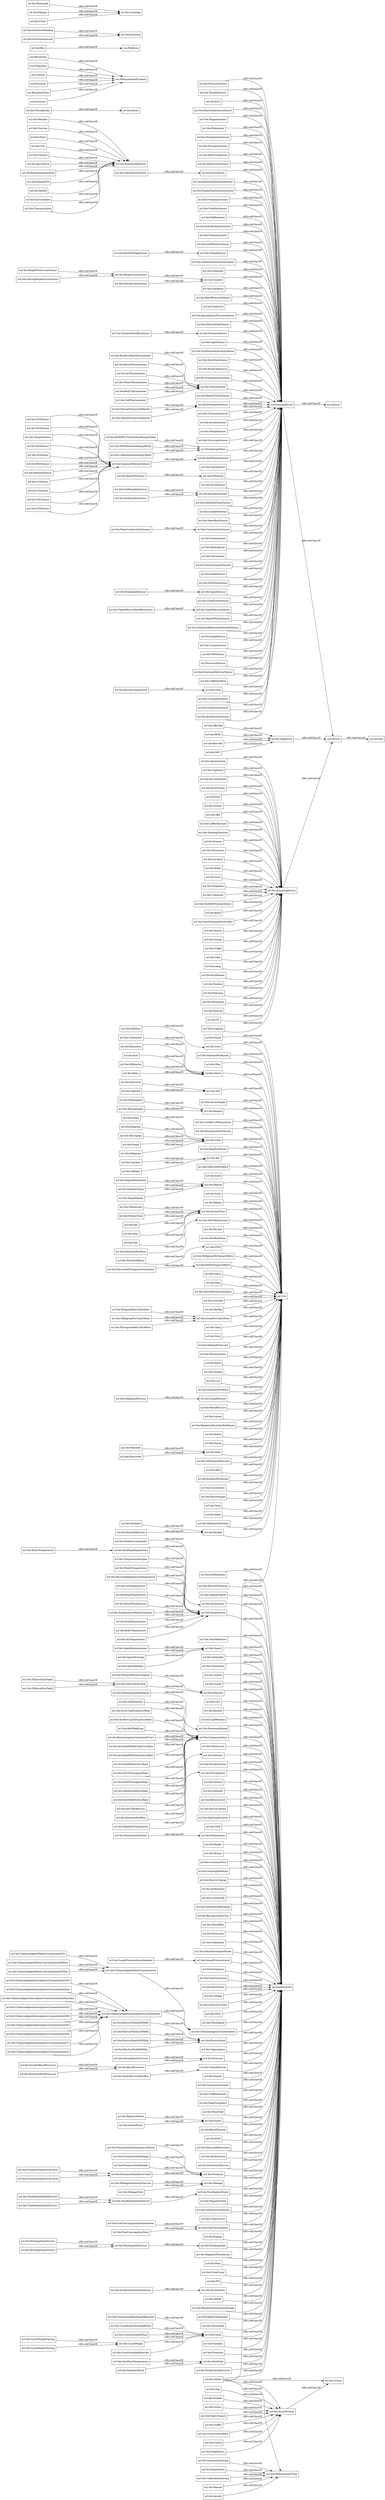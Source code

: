 digraph ar2dtool_diagram { 
rankdir=LR;
size="1000"
node [shape = rectangle, color="black"]; "m3-lite:Dimensionless" "m3-lite:DeltaDewPoint" "m3-lite:Manual" "m3-lite:KilogramPerCubicMetre" "m3-lite:Hertz" "m3-lite:LocationQK" "m3-lite:SunPositionElevation" "m3-lite:PressureSensor" "m3-lite:RecognizedActivity" "m3-lite:Candela" "m3-lite:ThrottleSensor" "m3-lite:DegreeFahrenheit" "m3-lite:Lux" "m3-lite:HeartBeat" "m3-lite:SiemensPerMetre" "m3-lite:IEEE802154InterfaceEnergyMeter" "m3-lite:Potassium" "m3-lite:ECG" "m3-lite:AlarmSystem" "m3-lite:Cupboard" "m3-lite:QRCode" "m3-lite:ChemicalAgentAtmosphericConcentrationNO" "m3-lite:Weather" "m3-lite:SkinConductanceSensor" "m3-lite:FillLevelGasTank2" "m3-lite:Millisecond" "m3-lite:Calibration" "m3-lite:GramPerLitre" "m3-lite:DewPointTemperature" "m3-lite:VehicleOverspeedState" "m3-lite:CountAvailableTaxis" "m3-lite:ChemicalAgentAtmosphericConcentrationNO2" "m3-lite:SoundPressureLevel" "m3-lite:Microvolt" "m3-lite:AirConditioner" "iot-lite:VirtualEntity" "m3-lite:Magnetometer" "m3-lite:Frequency" "m3-lite:VoiceCommand" "ssn:Resolution" "m3-lite:DoorStatus" "m3-lite:PeopleCountSensor" "m3-lite:Voltage" "m3-lite:Pedometer" "m3-lite:FuelConsumptionTotal" "m3-lite:PrecipitationSensor" "m3-lite:Millilitre" "m3-lite:SO2Sensor" "m3-lite:NO2Sensor" "m3-lite:ProximitySensor" "m3-lite:ElectricalSensor" "m3-lite:WaterO2IonSensor" "m3-lite:MmolPerLitre" "m3-lite:ElectricCurrent" "m3-lite:MilligramPerCubicMetre" "m3-lite:SPO2" "m3-lite:FillLevelGasTank1" "m3-lite:DustSensor" "m3-lite:WindSpeed" "m3-lite:Tourism" "m3-lite:Lumen" "m3-lite:RadiationParticleDetector" "m3-lite:PeopleStayDurationSensor" "m3-lite:SystolicBloodPressure" "ssn:SensingDevice" "m3-lite:SnowChains" "m3-lite:WorkingStateDriver1" "m3-lite:ChemicalAgentConcentration" "m3-lite:ElectricField" "m3-lite:FrequencySensor" "m3-lite:CountPeople" "m3-lite:RadiationParticlesPerMinute" "m3-lite:GaseousPollutantSensor" "ssn:Platform" "m3-lite:Capacitance" "m3-lite:Invalid" "m3-lite:OxygenSensor" "m3-lite:VisibilitySensor" "m3-lite:Pressure" "m3-lite:TimeOfArrival" "m3-lite:Kelvin" "m3-lite:Pascal" "m3-lite:H2SSensor" "m3-lite:Salinity" "m3-lite:DecibelA" "m3-lite:SpeedInstantaneous" "m3-lite:MinuteTime" "m3-lite:FallDetector" "m3-lite:Watt" "m3-lite:LuminousIntensity" "m3-lite:SolarRadiationSensor" "m3-lite:TrafficIntensity" "m3-lite:VoltAmpereReactive" "m3-lite:AccS1SigEstabSuccRate" "m3-lite:Fan" "m3-lite:Okta" "m3-lite:HouseholdApplianceTemperature" "m3-lite:RoadOccupancy" "m3-lite:Centibar" "m3-lite:Tonne" "m3-lite:WindChill" "m3-lite:Power" "m3-lite:TimeRelatedStateDriver2" "m3-lite:Animals" "m3-lite:MilligramPerLitre" "m3-lite:PulseOxymeter" "ssn:Sensor" "m3-lite:DirectionHeading" "m3-lite:BloodGlucose" "m3-lite:SoilTemperature" "m3-lite:Milliampere" "m3-lite:NOSensor" "m3-lite:RSSI" "m3-lite:Place" "m3-lite:FillLevelWasteContainer" "m3-lite:WeatherLuminosity" "m3-lite:MileageDistanceToService" "m3-lite:RoadTemperature" "m3-lite:DirectionAzimuth" "m3-lite:KilobitsPerSecond" "m3-lite:Coordinates" "m3-lite:NH3Sensor" "m3-lite:RFID" "m3-lite:ESP" "m3-lite:SoilHumiditySensor" "m3-lite:MinuteAngle" "m3-lite:LeafWetnessSensor" "m3-lite:Drawer" "m3-lite:Tesla" "m3-lite:Kilogram" "m3-lite:VoltageSensor" "m3-lite:ElectricalResistance" "m3-lite:SunPositionDirectionSensor" "m3-lite:PresenceStateEmergencyVehicle" "m3-lite:Barcode" "ssn:Device" "m3-lite:AlcoholLevel" "iot-lite:TagDevice" "m3-lite:Odometer" "m3-lite:MicrowattPerSquareCentimetre" "m3-lite:Counter" "m3-lite:SaltMeter" "m3-lite:BloodPressureSensor" "m3-lite:ABS" "m3-lite:CoffeeMachine" "m3-lite:PeopleFlowCountSensor" "m3-lite:Centimetre" "m3-lite:DirectionOfArrival" "m3-lite:Presence" "m3-lite:MethaneSensor" "m3-lite:Microgram" "ssn:Frequency" "m3-lite:AtmosphericPressure" "m3-lite:StayingPeopleCountSensor" "m3-lite:BoardTemperature" "m3-lite:FuelLevel" "m3-lite:PresenceStateDriverCard1" "m3-lite:Mileage" "m3-lite:AccRrcConnSetupSuccRate" "m3-lite:CountPeopleStaying" "m3-lite:Index" "m3-lite:CountAvailableBicycles" "m3-lite:Sirens" "m3-lite:AtmosphericPressureSensor" "m3-lite:MillimetrePerHour" "qu:QuantityKind" "m3-lite:TimeRelatedState" "m3-lite:SoundSource" "m3-lite:ElectricFieldSensor" "m3-lite:MagneticField" "m3-lite:AirHumiditySensor" "m3-lite:Decibel" "m3-lite:SoilMoistureTension" "m3-lite:ReactivePower" "m3-lite:Milliwatt" "m3-lite:Conductivity" "m3-lite:COSensor" "m3-lite:DistanceSensor" "m3-lite:RetERabDrop" "m3-lite:City" "m3-lite:FuelConsumption" "m3-lite:Energy" "m3-lite:Farad" "m3-lite:Litre" "m3-lite:WorkingStateDriver" "m3-lite:WashingMachine" "m3-lite:KilometrePerHour" "m3-lite:PublicTransit" "m3-lite:LightSensor" "m3-lite:SunPositionElevationSensor" "m3-lite:DegreeCelsius" "m3-lite:DoorStateSensor" "m3-lite:WindChillSensor" "m3-lite:FuelConsumptionInstantaneous" "m3-lite:WindDirectionSensor" "m3-lite:Thermometer" "m3-lite:ResAverageLicConnectedUsers" "m3-lite:TimeRelatedStateDriver" "m3-lite:TemperatureWasteContainer" "m3-lite:AutomaticSensing" "m3-lite:Freezer" "m3-lite:WaterNO3IonSensor" "m3-lite:VehiclesPerMinute" "m3-lite:PresenceDetector" "m3-lite:WorkingState" "m3-lite:MagneticFluxDensity" "m3-lite:Mass" "m3-lite:CloudCover" "m3-lite:ChemicalAgentAtmosphericConcentrationCO" "m3-lite:Day" "m3-lite:Ohm" "m3-lite:Microampere" "m3-lite:Kilometre" "m3-lite:RoadSurfaceThermometer" "m3-lite:PH" "m3-lite:AccInitialERabEstabSuccRate" "m3-lite:Microwave" "ssn:Latency" "m3-lite:MicrogramPerCubicMetre" "m3-lite:WaterConductivitySensor" "m3-lite:UltrasonicSensor" "m3-lite:Accelerometer" "m3-lite:Metre" "m3-lite:WeightSensor" "m3-lite:Volt" "m3-lite:SecondAngle" "m3-lite:Traffic" "m3-lite:BoardThermometer" "m3-lite:Acceleration" "m3-lite:ChemicalAgentWaterConcentrationNO3Ion" "m3-lite:Ampere" "m3-lite:Millivolt" "m3-lite:AccInitialERabSetupSuccRate" "m3-lite:RoomTemperature" "m3-lite:GyroscopeSensor" "ssn:MeasurementProperty" "m3-lite:HDOP" "m3-lite:PeopleStayDurationAverage" "m3-lite:Emotion" "iot-lite:ActuatingDevice" "m3-lite:DecibelMilliwatt" "m3-lite:RelativeHumidity" "m3-lite:FoodTemperature" "m3-lite:Timestamp" "m3-lite:LitrePer100Kilometres" "m3-lite:RevolutionsPerMinute" "m3-lite:Count" "m3-lite:EnergyMeter" "m3-lite:AirPollutantSensor" "m3-lite:Visibility" "m3-lite:Proximity" "m3-lite:GasDetector" "m3-lite:Gram" "m3-lite:BeatPerMinute" "m3-lite:ActivePower" "m3-lite:Microwatt" "m3-lite:MileageTotal" "m3-lite:Bar" "m3-lite:SpeedAverage" "m3-lite:TimeRelatedStateDriver1" "m3-lite:PHSensor" "m3-lite:HumanPresenceDetector" "m3-lite:MillivoltPerMetre" "m3-lite:TouchSensor" "m3-lite:AirThermometer" "m3-lite:EAQI" "m3-lite:Agriculture" "m3-lite:Lavatory" "m3-lite:HumiditySensor" "m3-lite:DewPoint" "m3-lite:Degree" "m3-lite:MobHoExecSuccRate" "m3-lite:ChemicalAgentAtmosphericConcentrationO3" "m3-lite:Inch" "m3-lite:VehiclePresenceDetector" "m3-lite:Scale" "m3-lite:Radian" "m3-lite:SunPositionDirection" "m3-lite:SoilHumidity" "ssn:System" "m3-lite:ElectricPotential" "m3-lite:AngularSpeed" "m3-lite:BloodPressure" "m3-lite:O3Sensor" "m3-lite:Illuminance" "m3-lite:DeltaDewPointSensor" "m3-lite:DistanceNextBusSensor" "m3-lite:Temperature" "m3-lite:IntUlThroughputKbps" "m3-lite:Hour" "m3-lite:BuildingAutomation" "m3-lite:SolarRadiation" "m3-lite:ChemicalAgentAtmosphericConcentrationVOC" "m3-lite:Bus" "m3-lite:BodyTemperature" "m3-lite:Speed" "m3-lite:MotionStateVehicle" "m3-lite:TimeOfArrivalNextBus" "m3-lite:SecondTime" "m3-lite:ElectricField900Mhz" "m3-lite:AirQuality" "m3-lite:Cholesterol" "m3-lite:CountStatellitesSignalReceived" "m3-lite:WorkingStateDriver2" "m3-lite:PartsPerBillion" "m3-lite:OpticalDustSensor" "m3-lite:Boiler" "m3-lite:CountEmptyDockingPoints" "m3-lite:MetrePerSecond" "m3-lite:AirTemperature" "m3-lite:SmokeDetector" "m3-lite:DistanceNextBus" "m3-lite:Year" "m3-lite:PresenceStateParking" "m3-lite:Pound" "m3-lite:NFC" "m3-lite:ChemicalAgentAtmosphericConcentrationDust" "ssn:Precision" "m3-lite:DiastolicBloodPressure" "m3-lite:EnergyDOI" "m3-lite:Sodium" "m3-lite:Door" "m3-lite:ChemicalAgentAtmosphericConcentrationAirParticles" "m3-lite:Sound" "m3-lite:BuildingTemperature" "m3-lite:FillLevel" "m3-lite:Percent" "m3-lite:Milligram" "m3-lite:ChemicalAgentAtmosphericConcentration" "m3-lite:CO2" "m3-lite:ChemicalAgentWaterConcentrationO2" "m3-lite:ConstructionWork" "m3-lite:Rainfall" "m3-lite:WaterThermometer" "m3-lite:Telephone" "m3-lite:Health" "m3-lite:Millimetre" "m3-lite:KiloWattHour" "m3-lite:LeafWetness" "m3-lite:HeartBeatSensor" "m3-lite:Miles" "m3-lite:Computer" "m3-lite:WiFiInterfaceEnergyMeter" "m3-lite:WeatherPrecipitation" "m3-lite:SpeedMedian" "m3-lite:Millibar" "ssn:ResponseTime" "m3-lite:ConductivitySensor" "m3-lite:SoundPressureLevelAmbient" "m3-lite:RotationalSpeed" "m3-lite:PPM" "m3-lite:Communication" "m3-lite:WaterLevel" "m3-lite:Seismometer" "m3-lite:Distance" "m3-lite:Hydrophone" "m3-lite:DeviceUptimeClock" "m3-lite:IntDlThroughputKbps" "m3-lite:WindDirection" "m3-lite:SeatBeltTensionSensor" "m3-lite:MilligramPerSquareMetre" "m3-lite:ElectricField2400MHz" "m3-lite:Blind" "m3-lite:Precipitation" "m3-lite:VoiceCommandController" "m3-lite:Experiment" "m3-lite:PresenceStatePeople" "m3-lite:WattPerSquareMetre" "m3-lite:Crowd" "m3-lite:Glucometer" "iot-lite:Rectangle" "m3-lite:Environment" "m3-lite:Shower" "m3-lite:CountPeopleMoving" "m3-lite:Curtain" "m3-lite:ChemicalAgentAtmosphericConcentrationSO2" "m3-lite:ElectricField2100MHz" "m3-lite:Calcium" "m3-lite:WaterPHSensor" "m3-lite:VoiceCommandSensor" "m3-lite:DomainOfInterest" "m3-lite:ShakeSensor" "m3-lite:Gauss" "m3-lite:Fridge" "m3-lite:DewPointSensor" "m3-lite:SpeedSensor" "m3-lite:AccelerationInstantaneous" "m3-lite:Item" "m3-lite:DegreeAngle" "m3-lite:CloudCoverSensor" "m3-lite:Humidity" "m3-lite:WindSpeedSensor" "m3-lite:Sink" "m3-lite:MetrePerSecondSquare" "iot-lite:Polygon" "m3-lite:Neighbours" "m3-lite:Coulomb" "m3-lite:MeasurementType" "m3-lite:MobHoPrepSuccRate" "m3-lite:Direction" "m3-lite:TimeOfArrivalSensor" "m3-lite:MobMobilitySuccRate" "m3-lite:VehicleCountSensor" "m3-lite:BatteryLevel" "m3-lite:Lamp" "m3-lite:BodyThermometer" "m3-lite:IntUlPacketLoss" "m3-lite:SoilThermometer" "m3-lite:DishWasher" "m3-lite:PresenceStateDriverCard2" "iot-lite:Coverage" "m3-lite:WaterNH4IonSensor" "m3-lite:DeviceUptime" "m3-lite:ChemicalAgentAtmosphericConcentrationNH3" "m3-lite:SkinConductance" "m3-lite:Window" "m3-lite:TimeOfArrivalNextBusSensor" "m3-lite:OxidationReductionPotentialSensor" "ssn:Accuracy" "m3-lite:ImageSensor" "m3-lite:VOCSensor" "m3-lite:ChemicalAgentWaterConcentration" "m3-lite:CurrentSensor" "m3-lite:FogLamp" "m3-lite:Transportation" "qu:Unit" "m3-lite:SNR" "m3-lite:MotionState" "m3-lite:GPSSensor" "m3-lite:Ventilation" "m3-lite:Weight" "m3-lite:MmHg" "m3-lite:Heating" "m3-lite:IntDlLatency" "m3-lite:Source" "m3-lite:Others" "m3-lite:BoardVoltageSensor" "m3-lite:ChemicalAgentWaterConcentrationNH4Ion" "m3-lite:GramPerCubicMetre" "m3-lite:SoundSensor" "m3-lite:DirectionOfArrivalSensor" "m3-lite:LoRaInterface" "m3-lite:Motion" "m3-lite:Clock" "m3-lite:LuminousFlux" "m3-lite:Step" "m3-lite:IonisingRadiation" "m3-lite:CO2Sensor" "iot-lite:Entity" "m3-lite:ElectricField1800MHz" "m3-lite:Wout" "m3-lite:RotationalSpeedEngine" "m3-lite:TemperatureEngine" "m3-lite:PresenceStateDriverCard" "m3-lite:RadianPerSecond" "iot-lite:Circle" "m3-lite:ElectricCharge" "m3-lite:GyrometerSensor" "m3-lite:CholesterolSensor" "m3-lite:AirPollution" "m3-lite:TV" "m3-lite:AlcoholLevelSensor" "m3-lite:WaterTemperature" "m3-lite:LoRaInterfaceEnergyMeter" "m3-lite:Irrigation" "m3-lite:FillLevelGasTank" "m3-lite:CalibrationSensing" ; /*classes style*/
	"m3-lite:Microgram" -> "m3-lite:Gram" [ label = "rdfs:subClassOf" ];
	"m3-lite:RSSI" -> "qu:QuantityKind" [ label = "rdfs:subClassOf" ];
	"m3-lite:Index" -> "qu:Unit" [ label = "rdfs:subClassOf" ];
	"m3-lite:CountPeople" -> "m3-lite:Count" [ label = "rdfs:subClassOf" ];
	"m3-lite:DecibelMilliwatt" -> "m3-lite:Decibel" [ label = "rdfs:subClassOf" ];
	"m3-lite:RoadOccupancy" -> "qu:QuantityKind" [ label = "rdfs:subClassOf" ];
	"m3-lite:PresenceStateParking" -> "m3-lite:Presence" [ label = "rdfs:subClassOf" ];
	"m3-lite:SecondTime" -> "qu:Unit" [ label = "rdfs:subClassOf" ];
	"m3-lite:ElectricCurrent" -> "qu:QuantityKind" [ label = "rdfs:subClassOf" ];
	"m3-lite:FillLevel" -> "qu:QuantityKind" [ label = "rdfs:subClassOf" ];
	"m3-lite:MinuteTime" -> "m3-lite:SecondTime" [ label = "rdfs:subClassOf" ];
	"m3-lite:SunPositionDirectionSensor" -> "ssn:SensingDevice" [ label = "rdfs:subClassOf" ];
	"m3-lite:KilogramPerCubicMetre" -> "m3-lite:GramPerCubicMetre" [ label = "rdfs:subClassOf" ];
	"m3-lite:FoodTemperature" -> "m3-lite:Temperature" [ label = "rdfs:subClassOf" ];
	"m3-lite:Scale" -> "qu:Unit" [ label = "rdfs:subClassOf" ];
	"m3-lite:TimeRelatedStateDriver1" -> "m3-lite:TimeRelatedStateDriver" [ label = "rdfs:subClassOf" ];
	"m3-lite:DistanceNextBus" -> "m3-lite:Distance" [ label = "rdfs:subClassOf" ];
	"m3-lite:GyroscopeSensor" -> "ssn:SensingDevice" [ label = "rdfs:subClassOf" ];
	"m3-lite:PresenceStateEmergencyVehicle" -> "m3-lite:Presence" [ label = "rdfs:subClassOf" ];
	"m3-lite:MmHg" -> "qu:Unit" [ label = "rdfs:subClassOf" ];
	"m3-lite:PeopleFlowCountSensor" -> "m3-lite:PeopleCountSensor" [ label = "rdfs:subClassOf" ];
	"m3-lite:Microwave" -> "iot-lite:ActuatingDevice" [ label = "rdfs:subClassOf" ];
	"m3-lite:Environment" -> "m3-lite:DomainOfInterest" [ label = "rdfs:subClassOf" ];
	"m3-lite:Telephone" -> "iot-lite:ActuatingDevice" [ label = "rdfs:subClassOf" ];
	"m3-lite:LoRaInterfaceEnergyMeter" -> "m3-lite:EnergyMeter" [ label = "rdfs:subClassOf" ];
	"m3-lite:ChemicalAgentWaterConcentration" -> "m3-lite:ChemicalAgentConcentration" [ label = "rdfs:subClassOf" ];
	"m3-lite:VoiceCommandSensor" -> "ssn:SensingDevice" [ label = "rdfs:subClassOf" ];
	"m3-lite:TimeRelatedStateDriver" -> "m3-lite:TimeRelatedState" [ label = "rdfs:subClassOf" ];
	"m3-lite:Cupboard" -> "iot-lite:ActuatingDevice" [ label = "rdfs:subClassOf" ];
	"m3-lite:WindChill" -> "qu:QuantityKind" [ label = "rdfs:subClassOf" ];
	"m3-lite:MilligramPerSquareMetre" -> "qu:Unit" [ label = "rdfs:subClassOf" ];
	"m3-lite:Blind" -> "iot-lite:ActuatingDevice" [ label = "rdfs:subClassOf" ];
	"m3-lite:ChemicalAgentWaterConcentrationO2" -> "m3-lite:ChemicalAgentWaterConcentration" [ label = "rdfs:subClassOf" ];
	"m3-lite:TemperatureWasteContainer" -> "m3-lite:Temperature" [ label = "rdfs:subClassOf" ];
	"m3-lite:Sodium" -> "qu:QuantityKind" [ label = "rdfs:subClassOf" ];
	"m3-lite:LocationQK" -> "qu:QuantityKind" [ label = "rdfs:subClassOf" ];
	"m3-lite:CalibrationSensing" -> "m3-lite:MeasurementType" [ label = "rdfs:subClassOf" ];
	"m3-lite:Percent" -> "qu:Unit" [ label = "rdfs:subClassOf" ];
	"m3-lite:Barcode" -> "iot-lite:TagDevice" [ label = "rdfs:subClassOf" ];
	"m3-lite:Degree" -> "qu:Unit" [ label = "rdfs:subClassOf" ];
	"m3-lite:CountEmptyDockingPoints" -> "m3-lite:Count" [ label = "rdfs:subClassOf" ];
	"m3-lite:Boiler" -> "iot-lite:ActuatingDevice" [ label = "rdfs:subClassOf" ];
	"m3-lite:TouchSensor" -> "ssn:SensingDevice" [ label = "rdfs:subClassOf" ];
	"m3-lite:SpeedMedian" -> "m3-lite:Speed" [ label = "rdfs:subClassOf" ];
	"m3-lite:Decibel" -> "qu:Unit" [ label = "rdfs:subClassOf" ];
	"m3-lite:ActivePower" -> "m3-lite:Power" [ label = "rdfs:subClassOf" ];
	"m3-lite:Hydrophone" -> "ssn:SensingDevice" [ label = "rdfs:subClassOf" ];
	"m3-lite:RadianPerSecond" -> "qu:Unit" [ label = "rdfs:subClassOf" ];
	"m3-lite:Coordinates" -> "qu:Unit" [ label = "rdfs:subClassOf" ];
	"m3-lite:AlcoholLevelSensor" -> "ssn:SensingDevice" [ label = "rdfs:subClassOf" ];
	"m3-lite:ChemicalAgentAtmosphericConcentrationNO" -> "m3-lite:ChemicalAgentAtmosphericConcentration" [ label = "rdfs:subClassOf" ];
	"m3-lite:DoorStateSensor" -> "ssn:SensingDevice" [ label = "rdfs:subClassOf" ];
	"ssn:Frequency" -> "ssn:MeasurementProperty" [ label = "rdfs:subClassOf" ];
	"m3-lite:CloudCoverSensor" -> "ssn:SensingDevice" [ label = "rdfs:subClassOf" ];
	"iot-lite:TagDevice" -> "ssn:Device" [ label = "rdfs:subClassOf" ];
	"m3-lite:Tourism" -> "m3-lite:DomainOfInterest" [ label = "rdfs:subClassOf" ];
	"m3-lite:Visibility" -> "qu:QuantityKind" [ label = "rdfs:subClassOf" ];
	"m3-lite:CholesterolSensor" -> "ssn:SensingDevice" [ label = "rdfs:subClassOf" ];
	"m3-lite:ElectricField2100MHz" -> "m3-lite:ElectricField" [ label = "rdfs:subClassOf" ];
	"m3-lite:LeafWetnessSensor" -> "ssn:SensingDevice" [ label = "rdfs:subClassOf" ];
	"m3-lite:Dimensionless" -> "qu:Unit" [ label = "rdfs:subClassOf" ];
	"m3-lite:MetrePerSecond" -> "qu:Unit" [ label = "rdfs:subClassOf" ];
	"m3-lite:Tesla" -> "qu:Unit" [ label = "rdfs:subClassOf" ];
	"m3-lite:Salinity" -> "qu:QuantityKind" [ label = "rdfs:subClassOf" ];
	"m3-lite:Milligram" -> "m3-lite:Gram" [ label = "rdfs:subClassOf" ];
	"m3-lite:LeafWetness" -> "qu:QuantityKind" [ label = "rdfs:subClassOf" ];
	"m3-lite:Potassium" -> "qu:QuantityKind" [ label = "rdfs:subClassOf" ];
	"m3-lite:VisibilitySensor" -> "ssn:SensingDevice" [ label = "rdfs:subClassOf" ];
	"m3-lite:PHSensor" -> "ssn:SensingDevice" [ label = "rdfs:subClassOf" ];
	"m3-lite:Power" -> "qu:QuantityKind" [ label = "rdfs:subClassOf" ];
	"m3-lite:ElectricalResistance" -> "qu:QuantityKind" [ label = "rdfs:subClassOf" ];
	"m3-lite:Shower" -> "iot-lite:ActuatingDevice" [ label = "rdfs:subClassOf" ];
	"m3-lite:Hertz" -> "qu:Unit" [ label = "rdfs:subClassOf" ];
	"m3-lite:GPSSensor" -> "ssn:SensingDevice" [ label = "rdfs:subClassOf" ];
	"m3-lite:Ventilation" -> "iot-lite:ActuatingDevice" [ label = "rdfs:subClassOf" ];
	"m3-lite:EnergyMeter" -> "ssn:SensingDevice" [ label = "rdfs:subClassOf" ];
	"m3-lite:HumanPresenceDetector" -> "m3-lite:PresenceDetector" [ label = "rdfs:subClassOf" ];
	"m3-lite:RevolutionsPerMinute" -> "qu:Unit" [ label = "rdfs:subClassOf" ];
	"m3-lite:SnowChains" -> "iot-lite:ActuatingDevice" [ label = "rdfs:subClassOf" ];
	"m3-lite:PresenceStateDriverCard" -> "m3-lite:Presence" [ label = "rdfs:subClassOf" ];
	"m3-lite:CountPeopleMoving" -> "m3-lite:CountPeople" [ label = "rdfs:subClassOf" ];
	"m3-lite:PresenceStateDriverCard2" -> "m3-lite:PresenceStateDriverCard" [ label = "rdfs:subClassOf" ];
	"m3-lite:AccelerationInstantaneous" -> "m3-lite:Acceleration" [ label = "rdfs:subClassOf" ];
	"m3-lite:WindDirectionSensor" -> "ssn:SensingDevice" [ label = "rdfs:subClassOf" ];
	"m3-lite:CurrentSensor" -> "ssn:SensingDevice" [ label = "rdfs:subClassOf" ];
	"m3-lite:Count" -> "qu:QuantityKind" [ label = "rdfs:subClassOf" ];
	"m3-lite:Inch" -> "m3-lite:Metre" [ label = "rdfs:subClassOf" ];
	"m3-lite:CO2" -> "qu:QuantityKind" [ label = "rdfs:subClassOf" ];
	"m3-lite:FillLevelGasTank" -> "m3-lite:FillLevel" [ label = "rdfs:subClassOf" ];
	"m3-lite:WorkingStateDriver" -> "m3-lite:WorkingState" [ label = "rdfs:subClassOf" ];
	"m3-lite:TimeRelatedStateDriver2" -> "m3-lite:TimeRelatedStateDriver" [ label = "rdfs:subClassOf" ];
	"m3-lite:VoltAmpereReactive" -> "qu:Unit" [ label = "rdfs:subClassOf" ];
	"m3-lite:Kelvin" -> "qu:Unit" [ label = "rdfs:subClassOf" ];
	"m3-lite:Pedometer" -> "ssn:SensingDevice" [ label = "rdfs:subClassOf" ];
	"m3-lite:ECG" -> "ssn:SensingDevice" [ label = "rdfs:subClassOf" ];
	"m3-lite:TimeOfArrival" -> "qu:QuantityKind" [ label = "rdfs:subClassOf" ];
	"m3-lite:COSensor" -> "m3-lite:GaseousPollutantSensor" [ label = "rdfs:subClassOf" ];
	"m3-lite:VoltageSensor" -> "ssn:SensingDevice" [ label = "rdfs:subClassOf" ];
	"m3-lite:Pascal" -> "qu:Unit" [ label = "rdfs:subClassOf" ];
	"m3-lite:PeopleStayDurationAverage" -> "qu:QuantityKind" [ label = "rdfs:subClassOf" ];
	"ssn:Device" -> "ssn:System" [ label = "rdfs:subClassOf" ];
	"m3-lite:SPO2" -> "qu:QuantityKind" [ label = "rdfs:subClassOf" ];
	"m3-lite:MobHoPrepSuccRate" -> "m3-lite:Communication" [ label = "rdfs:subClassOf" ];
	"m3-lite:Voltage" -> "qu:QuantityKind" [ label = "rdfs:subClassOf" ];
	"m3-lite:CountPeopleStaying" -> "m3-lite:CountPeople" [ label = "rdfs:subClassOf" ];
	"m3-lite:TimeOfArrivalNextBus" -> "m3-lite:TimeOfArrival" [ label = "rdfs:subClassOf" ];
	"m3-lite:DewPointSensor" -> "ssn:SensingDevice" [ label = "rdfs:subClassOf" ];
	"m3-lite:Pressure" -> "qu:QuantityKind" [ label = "rdfs:subClassOf" ];
	"m3-lite:Crowd" -> "m3-lite:SoundSource" [ label = "rdfs:subClassOf" ];
	"m3-lite:Precipitation" -> "qu:QuantityKind" [ label = "rdfs:subClassOf" ];
	"m3-lite:AutomaticSensing" -> "m3-lite:MeasurementType" [ label = "rdfs:subClassOf" ];
	"m3-lite:AccS1SigEstabSuccRate" -> "m3-lite:Communication" [ label = "rdfs:subClassOf" ];
	"m3-lite:Ampere" -> "qu:Unit" [ label = "rdfs:subClassOf" ];
	"m3-lite:Millivolt" -> "m3-lite:Volt" [ label = "rdfs:subClassOf" ];
	"m3-lite:Bar" -> "qu:Unit" [ label = "rdfs:subClassOf" ];
	"m3-lite:VoiceCommand" -> "qu:QuantityKind" [ label = "rdfs:subClassOf" ];
	"m3-lite:DegreeFahrenheit" -> "m3-lite:Degree" [ label = "rdfs:subClassOf" ];
	"m3-lite:Accelerometer" -> "ssn:SensingDevice" [ label = "rdfs:subClassOf" ];
	"m3-lite:PPM" -> "qu:Unit" [ label = "rdfs:subClassOf" ];
	"m3-lite:FillLevelGasTank1" -> "m3-lite:FillLevelGasTank" [ label = "rdfs:subClassOf" ];
	"m3-lite:MillimetrePerHour" -> "qu:Unit" [ label = "rdfs:subClassOf" ];
	"m3-lite:LitrePer100Kilometres" -> "qu:Unit" [ label = "rdfs:subClassOf" ];
	"m3-lite:Sirens" -> "m3-lite:SoundSource" [ label = "rdfs:subClassOf" ];
	"m3-lite:Lamp" -> "iot-lite:ActuatingDevice" [ label = "rdfs:subClassOf" ];
	"m3-lite:LoRaInterface" -> "ssn:SensingDevice" [ label = "rdfs:subClassOf" ];
	"m3-lite:RelativeHumidity" -> "qu:QuantityKind" [ label = "rdfs:subClassOf" ];
	"m3-lite:EnergyDOI" -> "m3-lite:DomainOfInterest" [ label = "rdfs:subClassOf" ];
	"m3-lite:BloodPressureSensor" -> "ssn:SensingDevice" [ label = "rdfs:subClassOf" ];
	"m3-lite:Candela" -> "qu:Unit" [ label = "rdfs:subClassOf" ];
	"ssn:Resolution" -> "ssn:MeasurementProperty" [ label = "rdfs:subClassOf" ];
	"m3-lite:Frequency" -> "qu:QuantityKind" [ label = "rdfs:subClassOf" ];
	"m3-lite:SpeedAverage" -> "m3-lite:Speed" [ label = "rdfs:subClassOf" ];
	"m3-lite:VehicleOverspeedState" -> "qu:QuantityKind" [ label = "rdfs:subClassOf" ];
	"m3-lite:QRCode" -> "iot-lite:TagDevice" [ label = "rdfs:subClassOf" ];
	"m3-lite:ChemicalAgentAtmosphericConcentrationNH3" -> "m3-lite:ChemicalAgentAtmosphericConcentration" [ label = "rdfs:subClassOf" ];
	"m3-lite:DegreeAngle" -> "m3-lite:Degree" [ label = "rdfs:subClassOf" ];
	"m3-lite:KiloWattHour" -> "qu:Unit" [ label = "rdfs:subClassOf" ];
	"m3-lite:MagneticField" -> "qu:QuantityKind" [ label = "rdfs:subClassOf" ];
	"iot-lite:Polygon" -> "iot-lite:Coverage" [ label = "rdfs:subClassOf" ];
	"m3-lite:CloudCover" -> "qu:QuantityKind" [ label = "rdfs:subClassOf" ];
	"m3-lite:AlarmSystem" -> "iot-lite:ActuatingDevice" [ label = "rdfs:subClassOf" ];
	"m3-lite:ElectricFieldSensor" -> "ssn:SensingDevice" [ label = "rdfs:subClassOf" ];
	"m3-lite:VehiclePresenceDetector" -> "m3-lite:PresenceDetector" [ label = "rdfs:subClassOf" ];
	"m3-lite:FillLevelWasteContainer" -> "m3-lite:FillLevel" [ label = "rdfs:subClassOf" ];
	"m3-lite:UltrasonicSensor" -> "ssn:SensingDevice" [ label = "rdfs:subClassOf" ];
	"m3-lite:Neighbours" -> "m3-lite:SoundSource" [ label = "rdfs:subClassOf" ];
	"m3-lite:PresenceDetector" -> "ssn:SensingDevice" [ label = "rdfs:subClassOf" ];
	"m3-lite:Window" -> "iot-lite:ActuatingDevice" [ label = "rdfs:subClassOf" ];
	"m3-lite:AirHumiditySensor" -> "m3-lite:HumiditySensor" [ label = "rdfs:subClassOf" ];
	"m3-lite:AlcoholLevel" -> "qu:QuantityKind" [ label = "rdfs:subClassOf" ];
	"m3-lite:Glucometer" -> "ssn:SensingDevice" [ label = "rdfs:subClassOf" ];
	"m3-lite:Place" -> "m3-lite:DomainOfInterest" [ label = "rdfs:subClassOf" ];
	"m3-lite:Milliwatt" -> "m3-lite:Watt" [ label = "rdfs:subClassOf" ];
	"m3-lite:Clock" -> "ssn:SensingDevice" [ label = "rdfs:subClassOf" ];
	"m3-lite:SoundSource" -> "m3-lite:Source" [ label = "rdfs:subClassOf" ];
	"m3-lite:FuelConsumption" -> "qu:QuantityKind" [ label = "rdfs:subClassOf" ];
	"m3-lite:BoardVoltageSensor" -> "m3-lite:VoltageSensor" [ label = "rdfs:subClassOf" ];
	"m3-lite:AngularSpeed" -> "qu:QuantityKind" [ label = "rdfs:subClassOf" ];
	"m3-lite:IntDlThroughputKbps" -> "m3-lite:Communication" [ label = "rdfs:subClassOf" ];
	"m3-lite:SeatBeltTensionSensor" -> "iot-lite:ActuatingDevice" [ label = "rdfs:subClassOf" ];
	"iot-lite:Circle" -> "iot-lite:Coverage" [ label = "rdfs:subClassOf" ];
	"m3-lite:ChemicalAgentAtmosphericConcentrationDust" -> "m3-lite:ChemicalAgentAtmosphericConcentration" [ label = "rdfs:subClassOf" ];
	"m3-lite:WorkingStateDriver1" -> "m3-lite:WorkingStateDriver" [ label = "rdfs:subClassOf" ];
	"m3-lite:BatteryLevel" -> "qu:QuantityKind" [ label = "rdfs:subClassOf" ];
	"m3-lite:Microvolt" -> "m3-lite:Volt" [ label = "rdfs:subClassOf" ];
	"m3-lite:Speed" -> "qu:QuantityKind" [ label = "rdfs:subClassOf" ];
	"m3-lite:VehicleCountSensor" -> "m3-lite:Counter" [ label = "rdfs:subClassOf" ];
	"m3-lite:Lux" -> "qu:Unit" [ label = "rdfs:subClassOf" ];
	"m3-lite:MotionState" -> "qu:QuantityKind" [ label = "rdfs:subClassOf" ];
	"m3-lite:DirectionHeading" -> "m3-lite:Direction" [ label = "rdfs:subClassOf" ];
	"m3-lite:TimeOfArrivalSensor" -> "ssn:SensingDevice" [ label = "rdfs:subClassOf" ];
	"m3-lite:Lumen" -> "qu:Unit" [ label = "rdfs:subClassOf" ];
	"m3-lite:GramPerCubicMetre" -> "qu:Unit" [ label = "rdfs:subClassOf" ];
	"m3-lite:OxygenSensor" -> "m3-lite:GaseousPollutantSensor" [ label = "rdfs:subClassOf" ];
	"m3-lite:Millimetre" -> "m3-lite:Metre" [ label = "rdfs:subClassOf" ];
	"m3-lite:DeviceUptimeClock" -> "m3-lite:Clock" [ label = "rdfs:subClassOf" ];
	"m3-lite:Pound" -> "m3-lite:Gram" [ label = "rdfs:subClassOf" ];
	"m3-lite:CountAvailableBicycles" -> "m3-lite:Count" [ label = "rdfs:subClassOf" ];
	"m3-lite:MileageTotal" -> "m3-lite:Mileage" [ label = "rdfs:subClassOf" ];
	"m3-lite:Others" -> "m3-lite:Source" [ label = "rdfs:subClassOf" ];
	"m3-lite:Others" -> "m3-lite:SoundSource" [ label = "rdfs:subClassOf" ];
	"m3-lite:Others" -> "m3-lite:MeasurementType" [ label = "rdfs:subClassOf" ];
	"m3-lite:Others" -> "qu:Unit" [ label = "rdfs:subClassOf" ];
	"m3-lite:Others" -> "qu:QuantityKind" [ label = "rdfs:subClassOf" ];
	"m3-lite:SO2Sensor" -> "m3-lite:GaseousPollutantSensor" [ label = "rdfs:subClassOf" ];
	"m3-lite:SpeedSensor" -> "ssn:SensingDevice" [ label = "rdfs:subClassOf" ];
	"m3-lite:WeatherPrecipitation" -> "m3-lite:Precipitation" [ label = "rdfs:subClassOf" ];
	"m3-lite:NO2Sensor" -> "m3-lite:GaseousPollutantSensor" [ label = "rdfs:subClassOf" ];
	"m3-lite:Curtain" -> "iot-lite:ActuatingDevice" [ label = "rdfs:subClassOf" ];
	"m3-lite:NOSensor" -> "m3-lite:GaseousPollutantSensor" [ label = "rdfs:subClassOf" ];
	"m3-lite:RoadSurfaceThermometer" -> "m3-lite:Thermometer" [ label = "rdfs:subClassOf" ];
	"m3-lite:Kilometre" -> "m3-lite:Metre" [ label = "rdfs:subClassOf" ];
	"m3-lite:LightSensor" -> "ssn:SensingDevice" [ label = "rdfs:subClassOf" ];
	"m3-lite:IntUlThroughputKbps" -> "m3-lite:Communication" [ label = "rdfs:subClassOf" ];
	"m3-lite:Gram" -> "qu:Unit" [ label = "rdfs:subClassOf" ];
	"m3-lite:MobMobilitySuccRate" -> "m3-lite:Communication" [ label = "rdfs:subClassOf" ];
	"m3-lite:RadiationParticlesPerMinute" -> "qu:Unit" [ label = "rdfs:subClassOf" ];
	"m3-lite:Centibar" -> "m3-lite:Bar" [ label = "rdfs:subClassOf" ];
	"m3-lite:EAQI" -> "qu:Unit" [ label = "rdfs:subClassOf" ];
	"m3-lite:ABS" -> "iot-lite:ActuatingDevice" [ label = "rdfs:subClassOf" ];
	"m3-lite:WaterO2IonSensor" -> "ssn:SensingDevice" [ label = "rdfs:subClassOf" ];
	"m3-lite:FillLevelGasTank2" -> "m3-lite:FillLevelGasTank" [ label = "rdfs:subClassOf" ];
	"m3-lite:Microwatt" -> "m3-lite:Watt" [ label = "rdfs:subClassOf" ];
	"m3-lite:ReactivePower" -> "m3-lite:Power" [ label = "rdfs:subClassOf" ];
	"m3-lite:RetERabDrop" -> "m3-lite:Communication" [ label = "rdfs:subClassOf" ];
	"m3-lite:TimeOfArrivalNextBusSensor" -> "m3-lite:TimeOfArrivalSensor" [ label = "rdfs:subClassOf" ];
	"m3-lite:Motion" -> "qu:QuantityKind" [ label = "rdfs:subClassOf" ];
	"m3-lite:ChemicalAgentAtmosphericConcentrationVOC" -> "m3-lite:ChemicalAgentAtmosphericConcentration" [ label = "rdfs:subClassOf" ];
	"m3-lite:VehiclesPerMinute" -> "qu:Unit" [ label = "rdfs:subClassOf" ];
	"m3-lite:DistanceSensor" -> "ssn:SensingDevice" [ label = "rdfs:subClassOf" ];
	"m3-lite:MillivoltPerMetre" -> "qu:Unit" [ label = "rdfs:subClassOf" ];
	"m3-lite:AirConditioner" -> "iot-lite:ActuatingDevice" [ label = "rdfs:subClassOf" ];
	"m3-lite:Ohm" -> "qu:Unit" [ label = "rdfs:subClassOf" ];
	"m3-lite:Calcium" -> "qu:QuantityKind" [ label = "rdfs:subClassOf" ];
	"m3-lite:Door" -> "iot-lite:ActuatingDevice" [ label = "rdfs:subClassOf" ];
	"m3-lite:CO2Sensor" -> "m3-lite:GaseousPollutantSensor" [ label = "rdfs:subClassOf" ];
	"m3-lite:BuildingTemperature" -> "m3-lite:Temperature" [ label = "rdfs:subClassOf" ];
	"iot-lite:Rectangle" -> "iot-lite:Coverage" [ label = "rdfs:subClassOf" ];
	"m3-lite:SoundPressureLevelAmbient" -> "m3-lite:SoundPressureLevel" [ label = "rdfs:subClassOf" ];
	"m3-lite:WattPerSquareMetre" -> "qu:Unit" [ label = "rdfs:subClassOf" ];
	"m3-lite:Weather" -> "m3-lite:DomainOfInterest" [ label = "rdfs:subClassOf" ];
	"m3-lite:ESP" -> "iot-lite:ActuatingDevice" [ label = "rdfs:subClassOf" ];
	"m3-lite:ChemicalAgentAtmosphericConcentration" -> "m3-lite:ChemicalAgentConcentration" [ label = "rdfs:subClassOf" ];
	"m3-lite:FuelLevel" -> "ssn:SensingDevice" [ label = "rdfs:subClassOf" ];
	"m3-lite:ElectricField900Mhz" -> "m3-lite:ElectricField" [ label = "rdfs:subClassOf" ];
	"m3-lite:VoiceCommandController" -> "iot-lite:ActuatingDevice" [ label = "rdfs:subClassOf" ];
	"m3-lite:GramPerLitre" -> "qu:Unit" [ label = "rdfs:subClassOf" ];
	"m3-lite:Kilogram" -> "m3-lite:Gram" [ label = "rdfs:subClassOf" ];
	"m3-lite:WindDirection" -> "qu:QuantityKind" [ label = "rdfs:subClassOf" ];
	"m3-lite:MmolPerLitre" -> "qu:Unit" [ label = "rdfs:subClassOf" ];
	"m3-lite:AirPollutantSensor" -> "ssn:SensingDevice" [ label = "rdfs:subClassOf" ];
	"m3-lite:PeopleCountSensor" -> "m3-lite:Counter" [ label = "rdfs:subClassOf" ];
	"m3-lite:WeightSensor" -> "ssn:SensingDevice" [ label = "rdfs:subClassOf" ];
	"m3-lite:DustSensor" -> "ssn:SensingDevice" [ label = "rdfs:subClassOf" ];
	"m3-lite:CoffeeMachine" -> "iot-lite:ActuatingDevice" [ label = "rdfs:subClassOf" ];
	"m3-lite:Fridge" -> "iot-lite:ActuatingDevice" [ label = "rdfs:subClassOf" ];
	"m3-lite:ThrottleSensor" -> "ssn:SensingDevice" [ label = "rdfs:subClassOf" ];
	"m3-lite:Timestamp" -> "qu:QuantityKind" [ label = "rdfs:subClassOf" ];
	"m3-lite:Acceleration" -> "qu:QuantityKind" [ label = "rdfs:subClassOf" ];
	"m3-lite:Miles" -> "m3-lite:Metre" [ label = "rdfs:subClassOf" ];
	"m3-lite:WindSpeedSensor" -> "m3-lite:SpeedSensor" [ label = "rdfs:subClassOf" ];
	"ssn:Accuracy" -> "ssn:MeasurementProperty" [ label = "rdfs:subClassOf" ];
	"m3-lite:DirectionOfArrivalSensor" -> "ssn:SensingDevice" [ label = "rdfs:subClassOf" ];
	"m3-lite:Farad" -> "qu:Unit" [ label = "rdfs:subClassOf" ];
	"m3-lite:WaterLevel" -> "qu:QuantityKind" [ label = "rdfs:subClassOf" ];
	"m3-lite:PresenceStatePeople" -> "m3-lite:Presence" [ label = "rdfs:subClassOf" ];
	"m3-lite:Lavatory" -> "iot-lite:ActuatingDevice" [ label = "rdfs:subClassOf" ];
	"m3-lite:HeartBeat" -> "qu:QuantityKind" [ label = "rdfs:subClassOf" ];
	"m3-lite:Invalid" -> "m3-lite:MeasurementType" [ label = "rdfs:subClassOf" ];
	"m3-lite:KilobitsPerSecond" -> "qu:Unit" [ label = "rdfs:subClassOf" ];
	"m3-lite:WorkingStateDriver2" -> "m3-lite:WorkingStateDriver" [ label = "rdfs:subClassOf" ];
	"m3-lite:DewPoint" -> "qu:QuantityKind" [ label = "rdfs:subClassOf" ];
	"m3-lite:AtmosphericPressureSensor" -> "ssn:SensingDevice" [ label = "rdfs:subClassOf" ];
	"m3-lite:PH" -> "qu:QuantityKind" [ label = "rdfs:subClassOf" ];
	"m3-lite:Drawer" -> "iot-lite:ActuatingDevice" [ label = "rdfs:subClassOf" ];
	"m3-lite:DegreeCelsius" -> "m3-lite:Degree" [ label = "rdfs:subClassOf" ];
	"m3-lite:SoilHumidity" -> "qu:QuantityKind" [ label = "rdfs:subClassOf" ];
	"m3-lite:AirTemperature" -> "m3-lite:Temperature" [ label = "rdfs:subClassOf" ];
	"m3-lite:Presence" -> "qu:QuantityKind" [ label = "rdfs:subClassOf" ];
	"m3-lite:RoomTemperature" -> "m3-lite:BuildingTemperature" [ label = "rdfs:subClassOf" ];
	"m3-lite:GaseousPollutantSensor" -> "m3-lite:AirPollutantSensor" [ label = "rdfs:subClassOf" ];
	"m3-lite:DiastolicBloodPressure" -> "m3-lite:BloodPressure" [ label = "rdfs:subClassOf" ];
	"m3-lite:Coulomb" -> "qu:Unit" [ label = "rdfs:subClassOf" ];
	"m3-lite:MotionStateVehicle" -> "m3-lite:MotionState" [ label = "rdfs:subClassOf" ];
	"m3-lite:RotationalSpeedEngine" -> "m3-lite:RotationalSpeed" [ label = "rdfs:subClassOf" ];
	"m3-lite:HDOP" -> "qu:QuantityKind" [ label = "rdfs:subClassOf" ];
	"m3-lite:SNR" -> "qu:QuantityKind" [ label = "rdfs:subClassOf" ];
	"m3-lite:Irrigation" -> "iot-lite:ActuatingDevice" [ label = "rdfs:subClassOf" ];
	"m3-lite:HouseholdApplianceTemperature" -> "m3-lite:Temperature" [ label = "rdfs:subClassOf" ];
	"m3-lite:ChemicalAgentWaterConcentrationNO3Ion" -> "m3-lite:ChemicalAgentWaterConcentration" [ label = "rdfs:subClassOf" ];
	"m3-lite:OxidationReductionPotentialSensor" -> "ssn:SensingDevice" [ label = "rdfs:subClassOf" ];
	"m3-lite:Litre" -> "qu:Unit" [ label = "rdfs:subClassOf" ];
	"m3-lite:SaltMeter" -> "ssn:SensingDevice" [ label = "rdfs:subClassOf" ];
	"m3-lite:ChemicalAgentAtmosphericConcentrationAirParticles" -> "m3-lite:ChemicalAgentAtmosphericConcentration" [ label = "rdfs:subClassOf" ];
	"m3-lite:Weight" -> "qu:QuantityKind" [ label = "rdfs:subClassOf" ];
	"m3-lite:BloodGlucose" -> "qu:QuantityKind" [ label = "rdfs:subClassOf" ];
	"m3-lite:Sink" -> "iot-lite:ActuatingDevice" [ label = "rdfs:subClassOf" ];
	"m3-lite:Experiment" -> "m3-lite:MeasurementType" [ label = "rdfs:subClassOf" ];
	"m3-lite:H2SSensor" -> "m3-lite:GaseousPollutantSensor" [ label = "rdfs:subClassOf" ];
	"m3-lite:VOCSensor" -> "m3-lite:GaseousPollutantSensor" [ label = "rdfs:subClassOf" ];
	"m3-lite:WeatherLuminosity" -> "m3-lite:Illuminance" [ label = "rdfs:subClassOf" ];
	"m3-lite:Wout" -> "qu:Unit" [ label = "rdfs:subClassOf" ];
	"m3-lite:RadiationParticleDetector" -> "ssn:SensingDevice" [ label = "rdfs:subClassOf" ];
	"m3-lite:DecibelA" -> "m3-lite:Decibel" [ label = "rdfs:subClassOf" ];
	"m3-lite:AirThermometer" -> "m3-lite:Thermometer" [ label = "rdfs:subClassOf" ];
	"m3-lite:FrequencySensor" -> "ssn:SensingDevice" [ label = "rdfs:subClassOf" ];
	"m3-lite:OpticalDustSensor" -> "m3-lite:DustSensor" [ label = "rdfs:subClassOf" ];
	"m3-lite:AirQuality" -> "qu:QuantityKind" [ label = "rdfs:subClassOf" ];
	"m3-lite:Agriculture" -> "m3-lite:DomainOfInterest" [ label = "rdfs:subClassOf" ];
	"iot-lite:VirtualEntity" -> "iot-lite:Entity" [ label = "rdfs:subClassOf" ];
	"m3-lite:Temperature" -> "qu:QuantityKind" [ label = "rdfs:subClassOf" ];
	"m3-lite:Okta" -> "qu:Unit" [ label = "rdfs:subClassOf" ];
	"m3-lite:ElectricalSensor" -> "ssn:SensingDevice" [ label = "rdfs:subClassOf" ];
	"m3-lite:ChemicalAgentAtmosphericConcentrationSO2" -> "m3-lite:ChemicalAgentAtmosphericConcentration" [ label = "rdfs:subClassOf" ];
	"m3-lite:AccInitialERabEstabSuccRate" -> "m3-lite:Communication" [ label = "rdfs:subClassOf" ];
	"m3-lite:SkinConductanceSensor" -> "ssn:SensingDevice" [ label = "rdfs:subClassOf" ];
	"m3-lite:O3Sensor" -> "m3-lite:GaseousPollutantSensor" [ label = "rdfs:subClassOf" ];
	"m3-lite:Transportation" -> "m3-lite:DomainOfInterest" [ label = "rdfs:subClassOf" ];
	"m3-lite:ChemicalAgentAtmosphericConcentrationO3" -> "m3-lite:ChemicalAgentAtmosphericConcentration" [ label = "rdfs:subClassOf" ];
	"m3-lite:SystolicBloodPressure" -> "m3-lite:BloodPressure" [ label = "rdfs:subClassOf" ];
	"m3-lite:Odometer" -> "ssn:SensingDevice" [ label = "rdfs:subClassOf" ];
	"m3-lite:NFC" -> "iot-lite:TagDevice" [ label = "rdfs:subClassOf" ];
	"m3-lite:AirPollution" -> "qu:QuantityKind" [ label = "rdfs:subClassOf" ];
	"m3-lite:Milliampere" -> "m3-lite:Ampere" [ label = "rdfs:subClassOf" ];
	"m3-lite:TrafficIntensity" -> "qu:QuantityKind" [ label = "rdfs:subClassOf" ];
	"m3-lite:SoilHumiditySensor" -> "m3-lite:HumiditySensor" [ label = "rdfs:subClassOf" ];
	"m3-lite:GasDetector" -> "ssn:SensingDevice" [ label = "rdfs:subClassOf" ];
	"m3-lite:HeartBeatSensor" -> "ssn:SensingDevice" [ label = "rdfs:subClassOf" ];
	"m3-lite:SpeedInstantaneous" -> "m3-lite:Speed" [ label = "rdfs:subClassOf" ];
	"m3-lite:Heating" -> "iot-lite:ActuatingDevice" [ label = "rdfs:subClassOf" ];
	"m3-lite:Mileage" -> "qu:QuantityKind" [ label = "rdfs:subClassOf" ];
	"m3-lite:Millibar" -> "m3-lite:Bar" [ label = "rdfs:subClassOf" ];
	"m3-lite:Computer" -> "iot-lite:ActuatingDevice" [ label = "rdfs:subClassOf" ];
	"ssn:ResponseTime" -> "ssn:MeasurementProperty" [ label = "rdfs:subClassOf" ];
	"m3-lite:DishWasher" -> "iot-lite:ActuatingDevice" [ label = "rdfs:subClassOf" ];
	"m3-lite:Thermometer" -> "ssn:SensingDevice" [ label = "rdfs:subClassOf" ];
	"m3-lite:WorkingState" -> "qu:QuantityKind" [ label = "rdfs:subClassOf" ];
	"m3-lite:Day" -> "m3-lite:SecondTime" [ label = "rdfs:subClassOf" ];
	"m3-lite:Counter" -> "ssn:SensingDevice" [ label = "rdfs:subClassOf" ];
	"m3-lite:Energy" -> "qu:QuantityKind" [ label = "rdfs:subClassOf" ];
	"m3-lite:ResAverageLicConnectedUsers" -> "m3-lite:Communication" [ label = "rdfs:subClassOf" ];
	"m3-lite:WaterTemperature" -> "m3-lite:Temperature" [ label = "rdfs:subClassOf" ];
	"m3-lite:Capacitance" -> "qu:QuantityKind" [ label = "rdfs:subClassOf" ];
	"m3-lite:Animals" -> "m3-lite:SoundSource" [ label = "rdfs:subClassOf" ];
	"m3-lite:DeltaDewPointSensor" -> "ssn:SensingDevice" [ label = "rdfs:subClassOf" ];
	"m3-lite:SoilTemperature" -> "m3-lite:Temperature" [ label = "rdfs:subClassOf" ];
	"m3-lite:ChemicalAgentConcentration" -> "qu:QuantityKind" [ label = "rdfs:subClassOf" ];
	"m3-lite:SoundSensor" -> "ssn:SensingDevice" [ label = "rdfs:subClassOf" ];
	"m3-lite:Bus" -> "ssn:Platform" [ label = "rdfs:subClassOf" ];
	"m3-lite:LuminousFlux" -> "qu:QuantityKind" [ label = "rdfs:subClassOf" ];
	"m3-lite:SolarRadiationSensor" -> "ssn:SensingDevice" [ label = "rdfs:subClassOf" ];
	"m3-lite:Hour" -> "m3-lite:SecondTime" [ label = "rdfs:subClassOf" ];
	"m3-lite:ProximitySensor" -> "ssn:SensingDevice" [ label = "rdfs:subClassOf" ];
	"m3-lite:MicrogramPerCubicMetre" -> "m3-lite:GramPerCubicMetre" [ label = "rdfs:subClassOf" ];
	"m3-lite:WaterConductivitySensor" -> "m3-lite:ConductivitySensor" [ label = "rdfs:subClassOf" ];
	"m3-lite:ConstructionWork" -> "m3-lite:SoundSource" [ label = "rdfs:subClassOf" ];
	"m3-lite:Sound" -> "qu:QuantityKind" [ label = "rdfs:subClassOf" ];
	"m3-lite:SoilMoistureTension" -> "qu:QuantityKind" [ label = "rdfs:subClassOf" ];
	"m3-lite:ShakeSensor" -> "ssn:SensingDevice" [ label = "rdfs:subClassOf" ];
	"m3-lite:FuelConsumptionInstantaneous" -> "m3-lite:FuelConsumption" [ label = "rdfs:subClassOf" ];
	"m3-lite:ConductivitySensor" -> "ssn:SensingDevice" [ label = "rdfs:subClassOf" ];
	"m3-lite:AccInitialERabSetupSuccRate" -> "m3-lite:Communication" [ label = "rdfs:subClassOf" ];
	"m3-lite:Tonne" -> "m3-lite:Gram" [ label = "rdfs:subClassOf" ];
	"m3-lite:GyrometerSensor" -> "ssn:SensingDevice" [ label = "rdfs:subClassOf" ];
	"m3-lite:WaterThermometer" -> "m3-lite:Thermometer" [ label = "rdfs:subClassOf" ];
	"m3-lite:NH3Sensor" -> "m3-lite:GaseousPollutantSensor" [ label = "rdfs:subClassOf" ];
	"m3-lite:ChemicalAgentAtmosphericConcentrationNO2" -> "m3-lite:ChemicalAgentAtmosphericConcentration" [ label = "rdfs:subClassOf" ];
	"m3-lite:TV" -> "iot-lite:ActuatingDevice" [ label = "rdfs:subClassOf" ];
	"m3-lite:Cholesterol" -> "qu:QuantityKind" [ label = "rdfs:subClassOf" ];
	"m3-lite:BuildingAutomation" -> "m3-lite:DomainOfInterest" [ label = "rdfs:subClassOf" ];
	"m3-lite:PulseOxymeter" -> "ssn:SensingDevice" [ label = "rdfs:subClassOf" ];
	"m3-lite:SoilThermometer" -> "m3-lite:Thermometer" [ label = "rdfs:subClassOf" ];
	"m3-lite:WaterNO3IonSensor" -> "ssn:SensingDevice" [ label = "rdfs:subClassOf" ];
	"m3-lite:WaterNH4IonSensor" -> "ssn:SensingDevice" [ label = "rdfs:subClassOf" ];
	"m3-lite:TimeRelatedState" -> "qu:QuantityKind" [ label = "rdfs:subClassOf" ];
	"m3-lite:IntDlLatency" -> "m3-lite:Communication" [ label = "rdfs:subClassOf" ];
	"m3-lite:BeatPerMinute" -> "qu:Unit" [ label = "rdfs:subClassOf" ];
	"m3-lite:MicrowattPerSquareCentimetre" -> "m3-lite:WattPerSquareMetre" [ label = "rdfs:subClassOf" ];
	"m3-lite:BoardTemperature" -> "m3-lite:Temperature" [ label = "rdfs:subClassOf" ];
	"m3-lite:Manual" -> "m3-lite:MeasurementType" [ label = "rdfs:subClassOf" ];
	"m3-lite:SunPositionDirection" -> "qu:QuantityKind" [ label = "rdfs:subClassOf" ];
	"m3-lite:CountAvailableTaxis" -> "m3-lite:Count" [ label = "rdfs:subClassOf" ];
	"m3-lite:MetrePerSecondSquare" -> "qu:Unit" [ label = "rdfs:subClassOf" ];
	"m3-lite:City" -> "m3-lite:DomainOfInterest" [ label = "rdfs:subClassOf" ];
	"m3-lite:ChemicalAgentAtmosphericConcentrationCO" -> "m3-lite:ChemicalAgentAtmosphericConcentration" [ label = "rdfs:subClassOf" ];
	"m3-lite:Gauss" -> "qu:Unit" [ label = "rdfs:subClassOf" ];
	"m3-lite:ElectricField2400MHz" -> "m3-lite:ElectricField" [ label = "rdfs:subClassOf" ];
	"m3-lite:PartsPerBillion" -> "m3-lite:PPM" [ label = "rdfs:subClassOf" ];
	"m3-lite:Proximity" -> "qu:QuantityKind" [ label = "rdfs:subClassOf" ];
	"m3-lite:Volt" -> "qu:Unit" [ label = "rdfs:subClassOf" ];
	"m3-lite:Millilitre" -> "m3-lite:Litre" [ label = "rdfs:subClassOf" ];
	"m3-lite:FallDetector" -> "ssn:SensingDevice" [ label = "rdfs:subClassOf" ];
	"m3-lite:ElectricField1800MHz" -> "m3-lite:ElectricField" [ label = "rdfs:subClassOf" ];
	"m3-lite:FuelConsumptionTotal" -> "m3-lite:FuelConsumption" [ label = "rdfs:subClassOf" ];
	"m3-lite:AtmosphericPressure" -> "m3-lite:Pressure" [ label = "rdfs:subClassOf" ];
	"m3-lite:Fan" -> "m3-lite:SoundSource" [ label = "rdfs:subClassOf" ];
	"m3-lite:MinuteAngle" -> "qu:Unit" [ label = "rdfs:subClassOf" ];
	"m3-lite:RecognizedActivity" -> "qu:QuantityKind" [ label = "rdfs:subClassOf" ];
	"m3-lite:DirectionAzimuth" -> "m3-lite:Direction" [ label = "rdfs:subClassOf" ];
	"m3-lite:RotationalSpeed" -> "qu:QuantityKind" [ label = "rdfs:subClassOf" ];
	"m3-lite:ElectricField" -> "qu:QuantityKind" [ label = "rdfs:subClassOf" ];
	"m3-lite:Calibration" -> "qu:QuantityKind" [ label = "rdfs:subClassOf" ];
	"m3-lite:Conductivity" -> "qu:QuantityKind" [ label = "rdfs:subClassOf" ];
	"m3-lite:PeopleStayDurationSensor" -> "ssn:SensingDevice" [ label = "rdfs:subClassOf" ];
	"m3-lite:Communication" -> "qu:QuantityKind" [ label = "rdfs:subClassOf" ];
	"m3-lite:TemperatureEngine" -> "m3-lite:Temperature" [ label = "rdfs:subClassOf" ];
	"m3-lite:SunPositionElevation" -> "qu:QuantityKind" [ label = "rdfs:subClassOf" ];
	"m3-lite:BoardThermometer" -> "m3-lite:Thermometer" [ label = "rdfs:subClassOf" ];
	"m3-lite:Year" -> "m3-lite:SecondTime" [ label = "rdfs:subClassOf" ];
	"m3-lite:Step" -> "qu:Unit" [ label = "rdfs:subClassOf" ];
	"m3-lite:ElectricCharge" -> "qu:QuantityKind" [ label = "rdfs:subClassOf" ];
	"m3-lite:CountStatellitesSignalReceived" -> "m3-lite:Count" [ label = "rdfs:subClassOf" ];
	"m3-lite:Mass" -> "qu:QuantityKind" [ label = "rdfs:subClassOf" ];
	"m3-lite:HumiditySensor" -> "ssn:SensingDevice" [ label = "rdfs:subClassOf" ];
	"m3-lite:Humidity" -> "qu:QuantityKind" [ label = "rdfs:subClassOf" ];
	"m3-lite:PublicTransit" -> "m3-lite:SoundSource" [ label = "rdfs:subClassOf" ];
	"m3-lite:WashingMachine" -> "iot-lite:ActuatingDevice" [ label = "rdfs:subClassOf" ];
	"m3-lite:KilometrePerHour" -> "m3-lite:MetrePerSecond" [ label = "rdfs:subClassOf" ];
	"m3-lite:FogLamp" -> "iot-lite:ActuatingDevice" [ label = "rdfs:subClassOf" ];
	"m3-lite:Item" -> "qu:Unit" [ label = "rdfs:subClassOf" ];
	"m3-lite:SiemensPerMetre" -> "qu:Unit" [ label = "rdfs:subClassOf" ];
	"ssn:Latency" -> "ssn:MeasurementProperty" [ label = "rdfs:subClassOf" ];
	"m3-lite:PrecipitationSensor" -> "ssn:SensingDevice" [ label = "rdfs:subClassOf" ];
	"m3-lite:SolarRadiation" -> "qu:QuantityKind" [ label = "rdfs:subClassOf" ];
	"m3-lite:BloodPressure" -> "m3-lite:Pressure" [ label = "rdfs:subClassOf" ];
	"m3-lite:AccRrcConnSetupSuccRate" -> "m3-lite:Communication" [ label = "rdfs:subClassOf" ];
	"m3-lite:DeltaDewPoint" -> "m3-lite:DewPoint" [ label = "rdfs:subClassOf" ];
	"m3-lite:SoundPressureLevel" -> "qu:QuantityKind" [ label = "rdfs:subClassOf" ];
	"m3-lite:Emotion" -> "m3-lite:DomainOfInterest" [ label = "rdfs:subClassOf" ];
	"m3-lite:Watt" -> "qu:Unit" [ label = "rdfs:subClassOf" ];
	"m3-lite:WindSpeed" -> "qu:QuantityKind" [ label = "rdfs:subClassOf" ];
	"m3-lite:LuminousIntensity" -> "qu:QuantityKind" [ label = "rdfs:subClassOf" ];
	"m3-lite:ChemicalAgentWaterConcentrationNH4Ion" -> "m3-lite:ChemicalAgentWaterConcentration" [ label = "rdfs:subClassOf" ];
	"m3-lite:ElectricPotential" -> "qu:QuantityKind" [ label = "rdfs:subClassOf" ];
	"m3-lite:IEEE802154InterfaceEnergyMeter" -> "m3-lite:EnergyMeter" [ label = "rdfs:subClassOf" ];
	"m3-lite:SmokeDetector" -> "ssn:SensingDevice" [ label = "rdfs:subClassOf" ];
	"m3-lite:Traffic" -> "m3-lite:SoundSource" [ label = "rdfs:subClassOf" ];
	"m3-lite:Radian" -> "qu:Unit" [ label = "rdfs:subClassOf" ];
	"m3-lite:MobHoExecSuccRate" -> "m3-lite:Communication" [ label = "rdfs:subClassOf" ];
	"m3-lite:BodyTemperature" -> "m3-lite:Temperature" [ label = "rdfs:subClassOf" ];
	"m3-lite:WaterPHSensor" -> "m3-lite:PHSensor" [ label = "rdfs:subClassOf" ];
	"m3-lite:Metre" -> "qu:Unit" [ label = "rdfs:subClassOf" ];
	"m3-lite:IonisingRadiation" -> "qu:QuantityKind" [ label = "rdfs:subClassOf" ];
	"m3-lite:WiFiInterfaceEnergyMeter" -> "m3-lite:EnergyMeter" [ label = "rdfs:subClassOf" ];
	"m3-lite:ImageSensor" -> "ssn:SensingDevice" [ label = "rdfs:subClassOf" ];
	"m3-lite:Illuminance" -> "qu:QuantityKind" [ label = "rdfs:subClassOf" ];
	"m3-lite:DirectionOfArrival" -> "qu:QuantityKind" [ label = "rdfs:subClassOf" ];
	"m3-lite:MagneticFluxDensity" -> "qu:QuantityKind" [ label = "rdfs:subClassOf" ];
	"m3-lite:PressureSensor" -> "ssn:SensingDevice" [ label = "rdfs:subClassOf" ];
	"m3-lite:StayingPeopleCountSensor" -> "m3-lite:PeopleCountSensor" [ label = "rdfs:subClassOf" ];
	"m3-lite:SunPositionElevationSensor" -> "ssn:SensingDevice" [ label = "rdfs:subClassOf" ];
	"m3-lite:MilligramPerCubicMetre" -> "m3-lite:GramPerCubicMetre" [ label = "rdfs:subClassOf" ];
	"m3-lite:DistanceNextBusSensor" -> "m3-lite:DistanceSensor" [ label = "rdfs:subClassOf" ];
	"m3-lite:Rainfall" -> "qu:QuantityKind" [ label = "rdfs:subClassOf" ];
	"ssn:SensingDevice" -> "ssn:Sensor" [ label = "rdfs:subClassOf" ];
	"ssn:SensingDevice" -> "ssn:Device" [ label = "rdfs:subClassOf" ];
	"m3-lite:DeviceUptime" -> "qu:QuantityKind" [ label = "rdfs:subClassOf" ];
	"ssn:Precision" -> "ssn:MeasurementProperty" [ label = "rdfs:subClassOf" ];
	"m3-lite:Centimetre" -> "m3-lite:Metre" [ label = "rdfs:subClassOf" ];
	"m3-lite:MileageDistanceToService" -> "m3-lite:Mileage" [ label = "rdfs:subClassOf" ];
	"m3-lite:BodyThermometer" -> "m3-lite:Thermometer" [ label = "rdfs:subClassOf" ];
	"m3-lite:MethaneSensor" -> "m3-lite:GaseousPollutantSensor" [ label = "rdfs:subClassOf" ];
	"m3-lite:Health" -> "m3-lite:DomainOfInterest" [ label = "rdfs:subClassOf" ];
	"m3-lite:RFID" -> "iot-lite:TagDevice" [ label = "rdfs:subClassOf" ];
	"m3-lite:SkinConductance" -> "qu:QuantityKind" [ label = "rdfs:subClassOf" ];
	"m3-lite:Millisecond" -> "m3-lite:SecondTime" [ label = "rdfs:subClassOf" ];
	"m3-lite:RoadTemperature" -> "m3-lite:Temperature" [ label = "rdfs:subClassOf" ];
	"m3-lite:Distance" -> "qu:QuantityKind" [ label = "rdfs:subClassOf" ];
	"m3-lite:SecondAngle" -> "qu:Unit" [ label = "rdfs:subClassOf" ];
	"m3-lite:DoorStatus" -> "qu:QuantityKind" [ label = "rdfs:subClassOf" ];
	"m3-lite:Freezer" -> "iot-lite:ActuatingDevice" [ label = "rdfs:subClassOf" ];
	"m3-lite:WindChillSensor" -> "ssn:SensingDevice" [ label = "rdfs:subClassOf" ];
	"m3-lite:DewPointTemperature" -> "m3-lite:DewPoint" [ label = "rdfs:subClassOf" ];
	"m3-lite:IntUlPacketLoss" -> "m3-lite:Communication" [ label = "rdfs:subClassOf" ];
	"m3-lite:PresenceStateDriverCard1" -> "m3-lite:PresenceStateDriverCard" [ label = "rdfs:subClassOf" ];
	"iot-lite:ActuatingDevice" -> "ssn:Device" [ label = "rdfs:subClassOf" ];
	"m3-lite:Seismometer" -> "ssn:SensingDevice" [ label = "rdfs:subClassOf" ];
	"m3-lite:MilligramPerLitre" -> "m3-lite:GramPerLitre" [ label = "rdfs:subClassOf" ];
	"m3-lite:Magnetometer" -> "ssn:SensingDevice" [ label = "rdfs:subClassOf" ];
	"m3-lite:Microampere" -> "m3-lite:Ampere" [ label = "rdfs:subClassOf" ];

}

